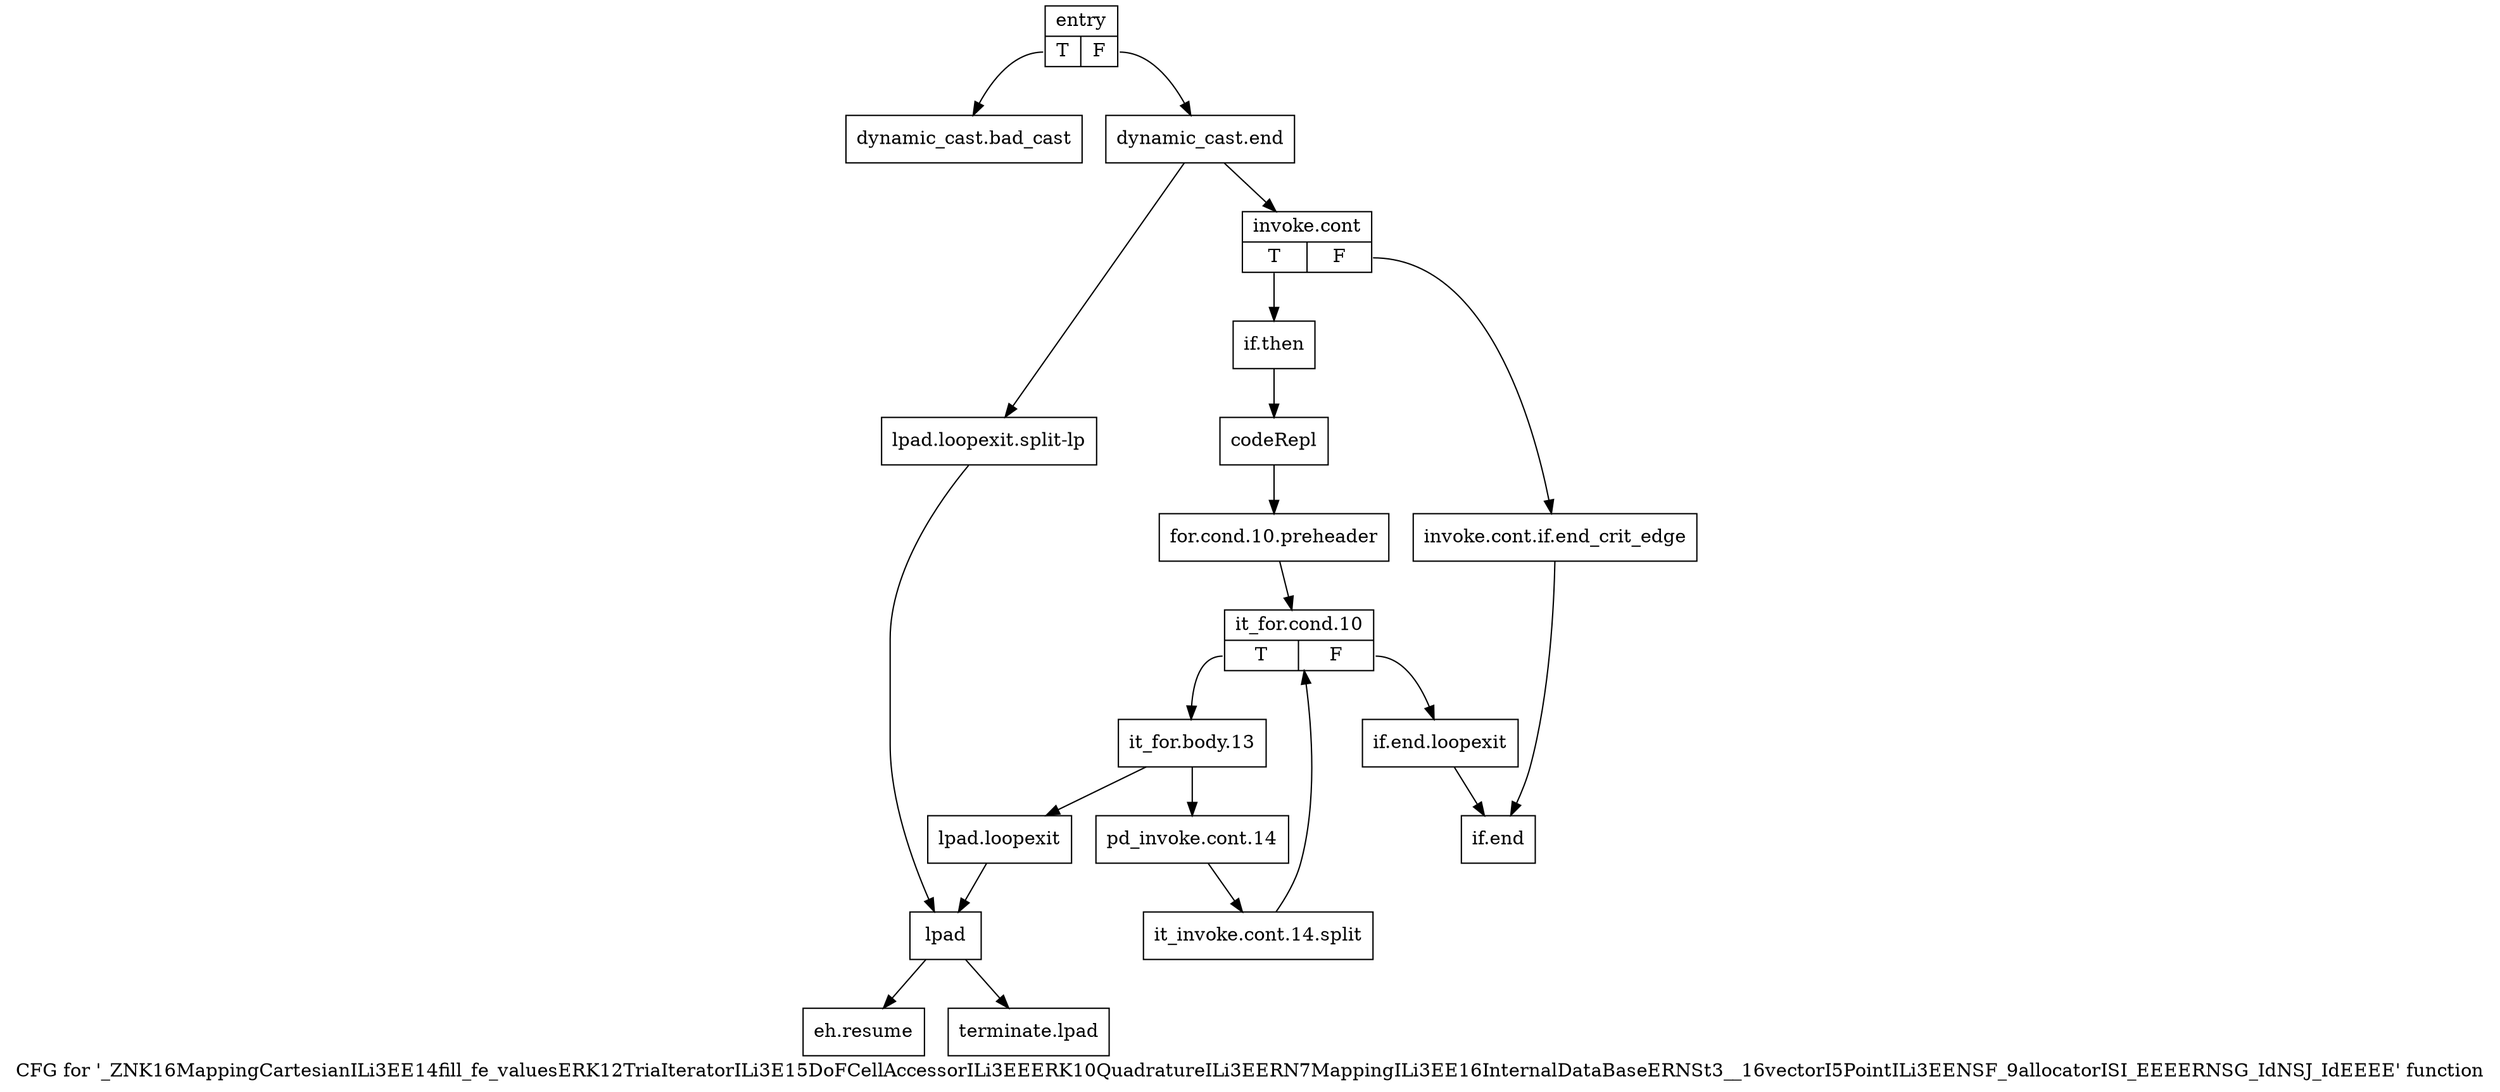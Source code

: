 digraph "CFG for '_ZNK16MappingCartesianILi3EE14fill_fe_valuesERK12TriaIteratorILi3E15DoFCellAccessorILi3EEERK10QuadratureILi3EERN7MappingILi3EE16InternalDataBaseERNSt3__16vectorI5PointILi3EENSF_9allocatorISI_EEEERNSG_IdNSJ_IdEEEE' function" {
	label="CFG for '_ZNK16MappingCartesianILi3EE14fill_fe_valuesERK12TriaIteratorILi3E15DoFCellAccessorILi3EEERK10QuadratureILi3EERN7MappingILi3EE16InternalDataBaseERNSt3__16vectorI5PointILi3EENSF_9allocatorISI_EEEERNSG_IdNSJ_IdEEEE' function";

	Node0x5fe0890 [shape=record,label="{entry|{<s0>T|<s1>F}}"];
	Node0x5fe0890:s0 -> Node0x5fe08e0;
	Node0x5fe0890:s1 -> Node0x5fe0930;
	Node0x5fe08e0 [shape=record,label="{dynamic_cast.bad_cast}"];
	Node0x5fe0930 [shape=record,label="{dynamic_cast.end}"];
	Node0x5fe0930 -> Node0x5fe0980;
	Node0x5fe0930 -> Node0x5fe0b60;
	Node0x5fe0980 [shape=record,label="{invoke.cont|{<s0>T|<s1>F}}"];
	Node0x5fe0980:s0 -> Node0x5fe0a20;
	Node0x5fe0980:s1 -> Node0x5fe09d0;
	Node0x5fe09d0 [shape=record,label="{invoke.cont.if.end_crit_edge}"];
	Node0x5fe09d0 -> Node0x5fe0d40;
	Node0x5fe0a20 [shape=record,label="{if.then}"];
	Node0x5fe0a20 -> Node0x5fe0a70;
	Node0x5fe0a70 [shape=record,label="{codeRepl}"];
	Node0x5fe0a70 -> Node0x5fe0ac0;
	Node0x5fe0ac0 [shape=record,label="{for.cond.10.preheader}"];
	Node0x5fe0ac0 -> Node0x5fe0c00;
	Node0x5fe0b10 [shape=record,label="{lpad.loopexit}"];
	Node0x5fe0b10 -> Node0x5fe0bb0;
	Node0x5fe0b60 [shape=record,label="{lpad.loopexit.split-lp}"];
	Node0x5fe0b60 -> Node0x5fe0bb0;
	Node0x5fe0bb0 [shape=record,label="{lpad}"];
	Node0x5fe0bb0 -> Node0x5fe0d90;
	Node0x5fe0bb0 -> Node0x5fe0de0;
	Node0x5fe0c00 [shape=record,label="{it_for.cond.10|{<s0>T|<s1>F}}"];
	Node0x5fe0c00:s0 -> Node0x5fe0c50;
	Node0x5fe0c00:s1 -> Node0x5fe0cf0;
	Node0x5fe0c50 [shape=record,label="{it_for.body.13}"];
	Node0x5fe0c50 -> Node0x5fe0ca0;
	Node0x5fe0c50 -> Node0x5fe0b10;
	Node0x5fe0ca0 [shape=record,label="{pd_invoke.cont.14}"];
	Node0x5fe0ca0 -> Node0xa084140;
	Node0xa084140 [shape=record,label="{it_invoke.cont.14.split}"];
	Node0xa084140 -> Node0x5fe0c00;
	Node0x5fe0cf0 [shape=record,label="{if.end.loopexit}"];
	Node0x5fe0cf0 -> Node0x5fe0d40;
	Node0x5fe0d40 [shape=record,label="{if.end}"];
	Node0x5fe0d90 [shape=record,label="{eh.resume}"];
	Node0x5fe0de0 [shape=record,label="{terminate.lpad}"];
}
